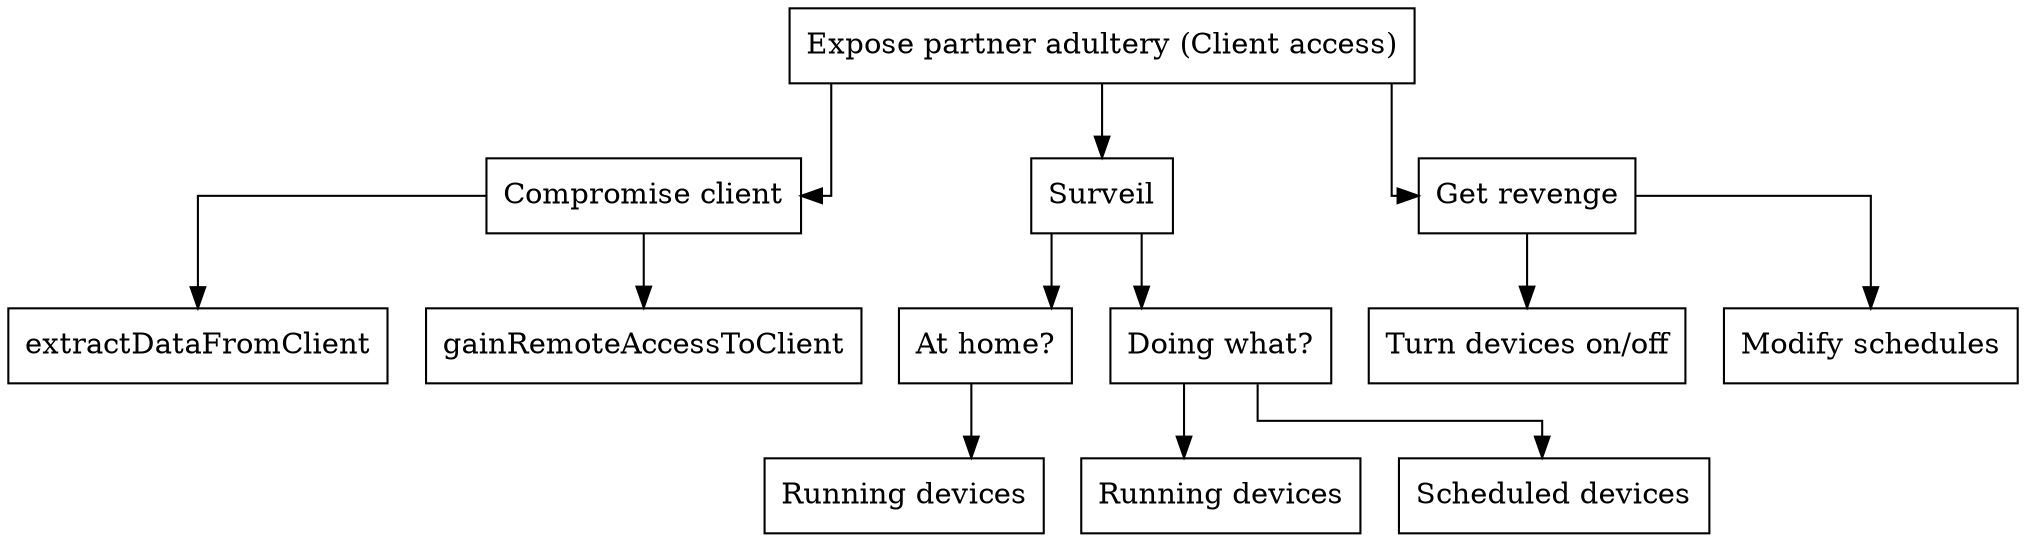digraph finite_state_machine {
  node [shape = rectangle];
  graph [splines=ortho];

  root[label = "Expose partner adultery (Client access)",shape=AND];


    compromise_client[label="Compromise client", shape=OR];
    root->compromise_client;
    compromise_client -> extractDataFromClient, gainRemoteAccessToClient;

  surveil[label="Surveil",shape=OR];
  root->surveil;

    at_home[label="At home?"];
    surveil->at_home

      running_devices[label="Running devices"];
      at_home->running_devices;

    doing_what[label="Doing what?",shape=OR];
    surveil->doing_what;

      running_devices2[label="Running devices"];
      doing_what->running_devices2;

      scheduled_devices[label="Scheduled devices"];
      doing_what->scheduled_devices;

  revenge[label="Get revenge",shape=OR];
  root->revenge;

    turn_onoff[label="Turn devices on/off"];
    revenge->turn_onoff;

    modify_schedules[label="Modify schedules"];
    revenge->modify_schedules;
}
